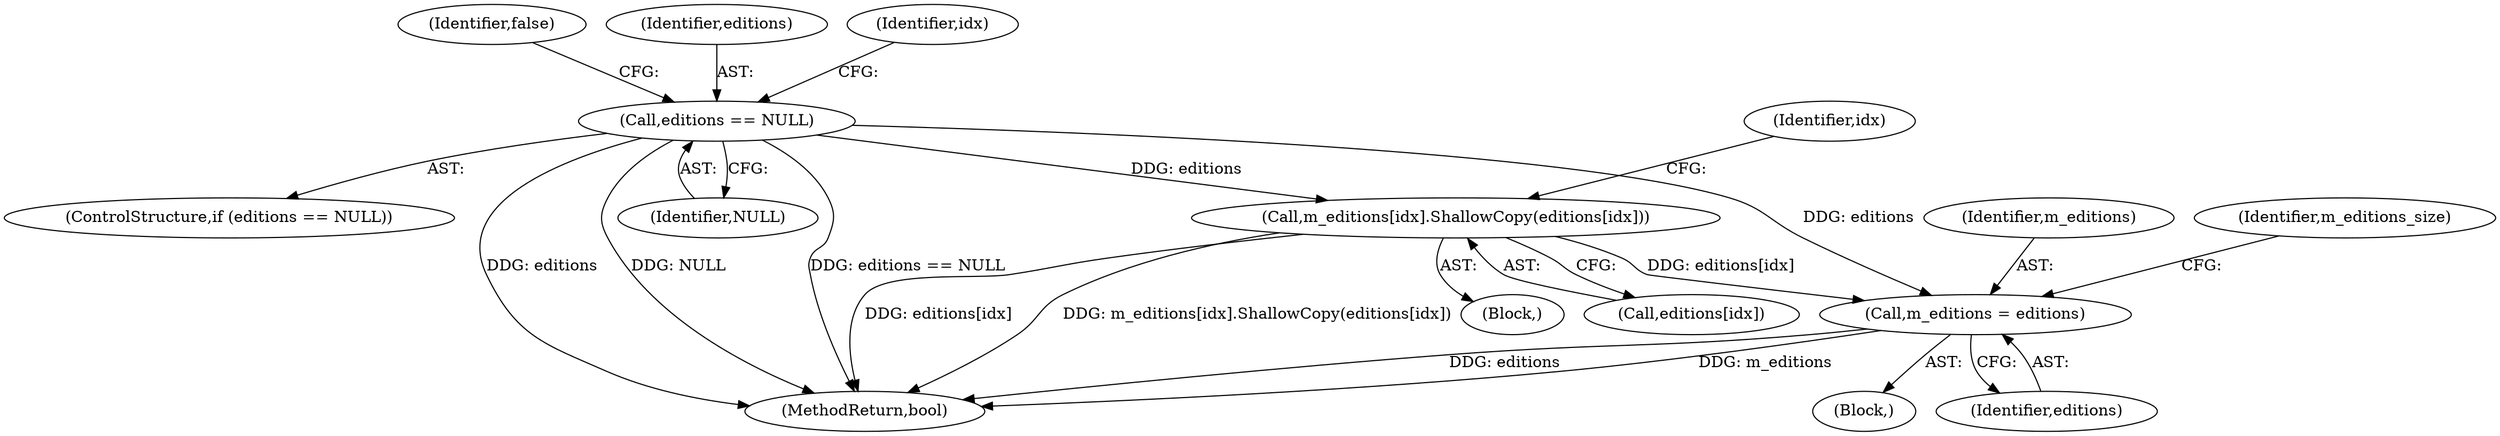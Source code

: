digraph "1_Android_04839626ed859623901ebd3a5fd483982186b59d_38@array" {
"1000142" [label="(Call,m_editions[idx].ShallowCopy(editions[idx]))"];
"1000126" [label="(Call,editions == NULL)"];
"1000148" [label="(Call,m_editions = editions)"];
"1000140" [label="(Identifier,idx)"];
"1000125" [label="(ControlStructure,if (editions == NULL))"];
"1000156" [label="(MethodReturn,bool)"];
"1000149" [label="(Identifier,m_editions)"];
"1000130" [label="(Identifier,false)"];
"1000148" [label="(Call,m_editions = editions)"];
"1000127" [label="(Identifier,editions)"];
"1000150" [label="(Identifier,editions)"];
"1000141" [label="(Block,)"];
"1000102" [label="(Block,)"];
"1000128" [label="(Identifier,NULL)"];
"1000134" [label="(Identifier,idx)"];
"1000126" [label="(Call,editions == NULL)"];
"1000152" [label="(Identifier,m_editions_size)"];
"1000143" [label="(Call,editions[idx])"];
"1000142" [label="(Call,m_editions[idx].ShallowCopy(editions[idx]))"];
"1000142" -> "1000141"  [label="AST: "];
"1000142" -> "1000143"  [label="CFG: "];
"1000143" -> "1000142"  [label="AST: "];
"1000140" -> "1000142"  [label="CFG: "];
"1000142" -> "1000156"  [label="DDG: m_editions[idx].ShallowCopy(editions[idx])"];
"1000142" -> "1000156"  [label="DDG: editions[idx]"];
"1000126" -> "1000142"  [label="DDG: editions"];
"1000142" -> "1000148"  [label="DDG: editions[idx]"];
"1000126" -> "1000125"  [label="AST: "];
"1000126" -> "1000128"  [label="CFG: "];
"1000127" -> "1000126"  [label="AST: "];
"1000128" -> "1000126"  [label="AST: "];
"1000130" -> "1000126"  [label="CFG: "];
"1000134" -> "1000126"  [label="CFG: "];
"1000126" -> "1000156"  [label="DDG: editions == NULL"];
"1000126" -> "1000156"  [label="DDG: editions"];
"1000126" -> "1000156"  [label="DDG: NULL"];
"1000126" -> "1000148"  [label="DDG: editions"];
"1000148" -> "1000102"  [label="AST: "];
"1000148" -> "1000150"  [label="CFG: "];
"1000149" -> "1000148"  [label="AST: "];
"1000150" -> "1000148"  [label="AST: "];
"1000152" -> "1000148"  [label="CFG: "];
"1000148" -> "1000156"  [label="DDG: editions"];
"1000148" -> "1000156"  [label="DDG: m_editions"];
}
